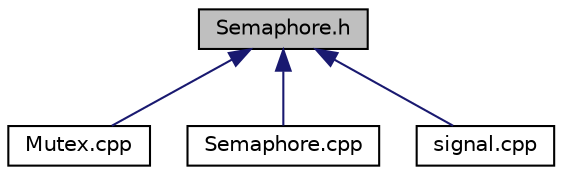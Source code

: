 digraph "Semaphore.h"
{
  edge [fontname="Helvetica",fontsize="10",labelfontname="Helvetica",labelfontsize="10"];
  node [fontname="Helvetica",fontsize="10",shape=record];
  Node1 [label="Semaphore.h",height=0.2,width=0.4,color="black", fillcolor="grey75", style="filled", fontcolor="black"];
  Node1 -> Node2 [dir="back",color="midnightblue",fontsize="10",style="solid"];
  Node2 [label="Mutex.cpp",height=0.2,width=0.4,color="black", fillcolor="white", style="filled",URL="$_mutex_8cpp.html"];
  Node1 -> Node3 [dir="back",color="midnightblue",fontsize="10",style="solid"];
  Node3 [label="Semaphore.cpp",height=0.2,width=0.4,color="black", fillcolor="white", style="filled",URL="$_semaphore_8cpp.html"];
  Node1 -> Node4 [dir="back",color="midnightblue",fontsize="10",style="solid"];
  Node4 [label="signal.cpp",height=0.2,width=0.4,color="black", fillcolor="white", style="filled",URL="$signal_8cpp.html"];
}
